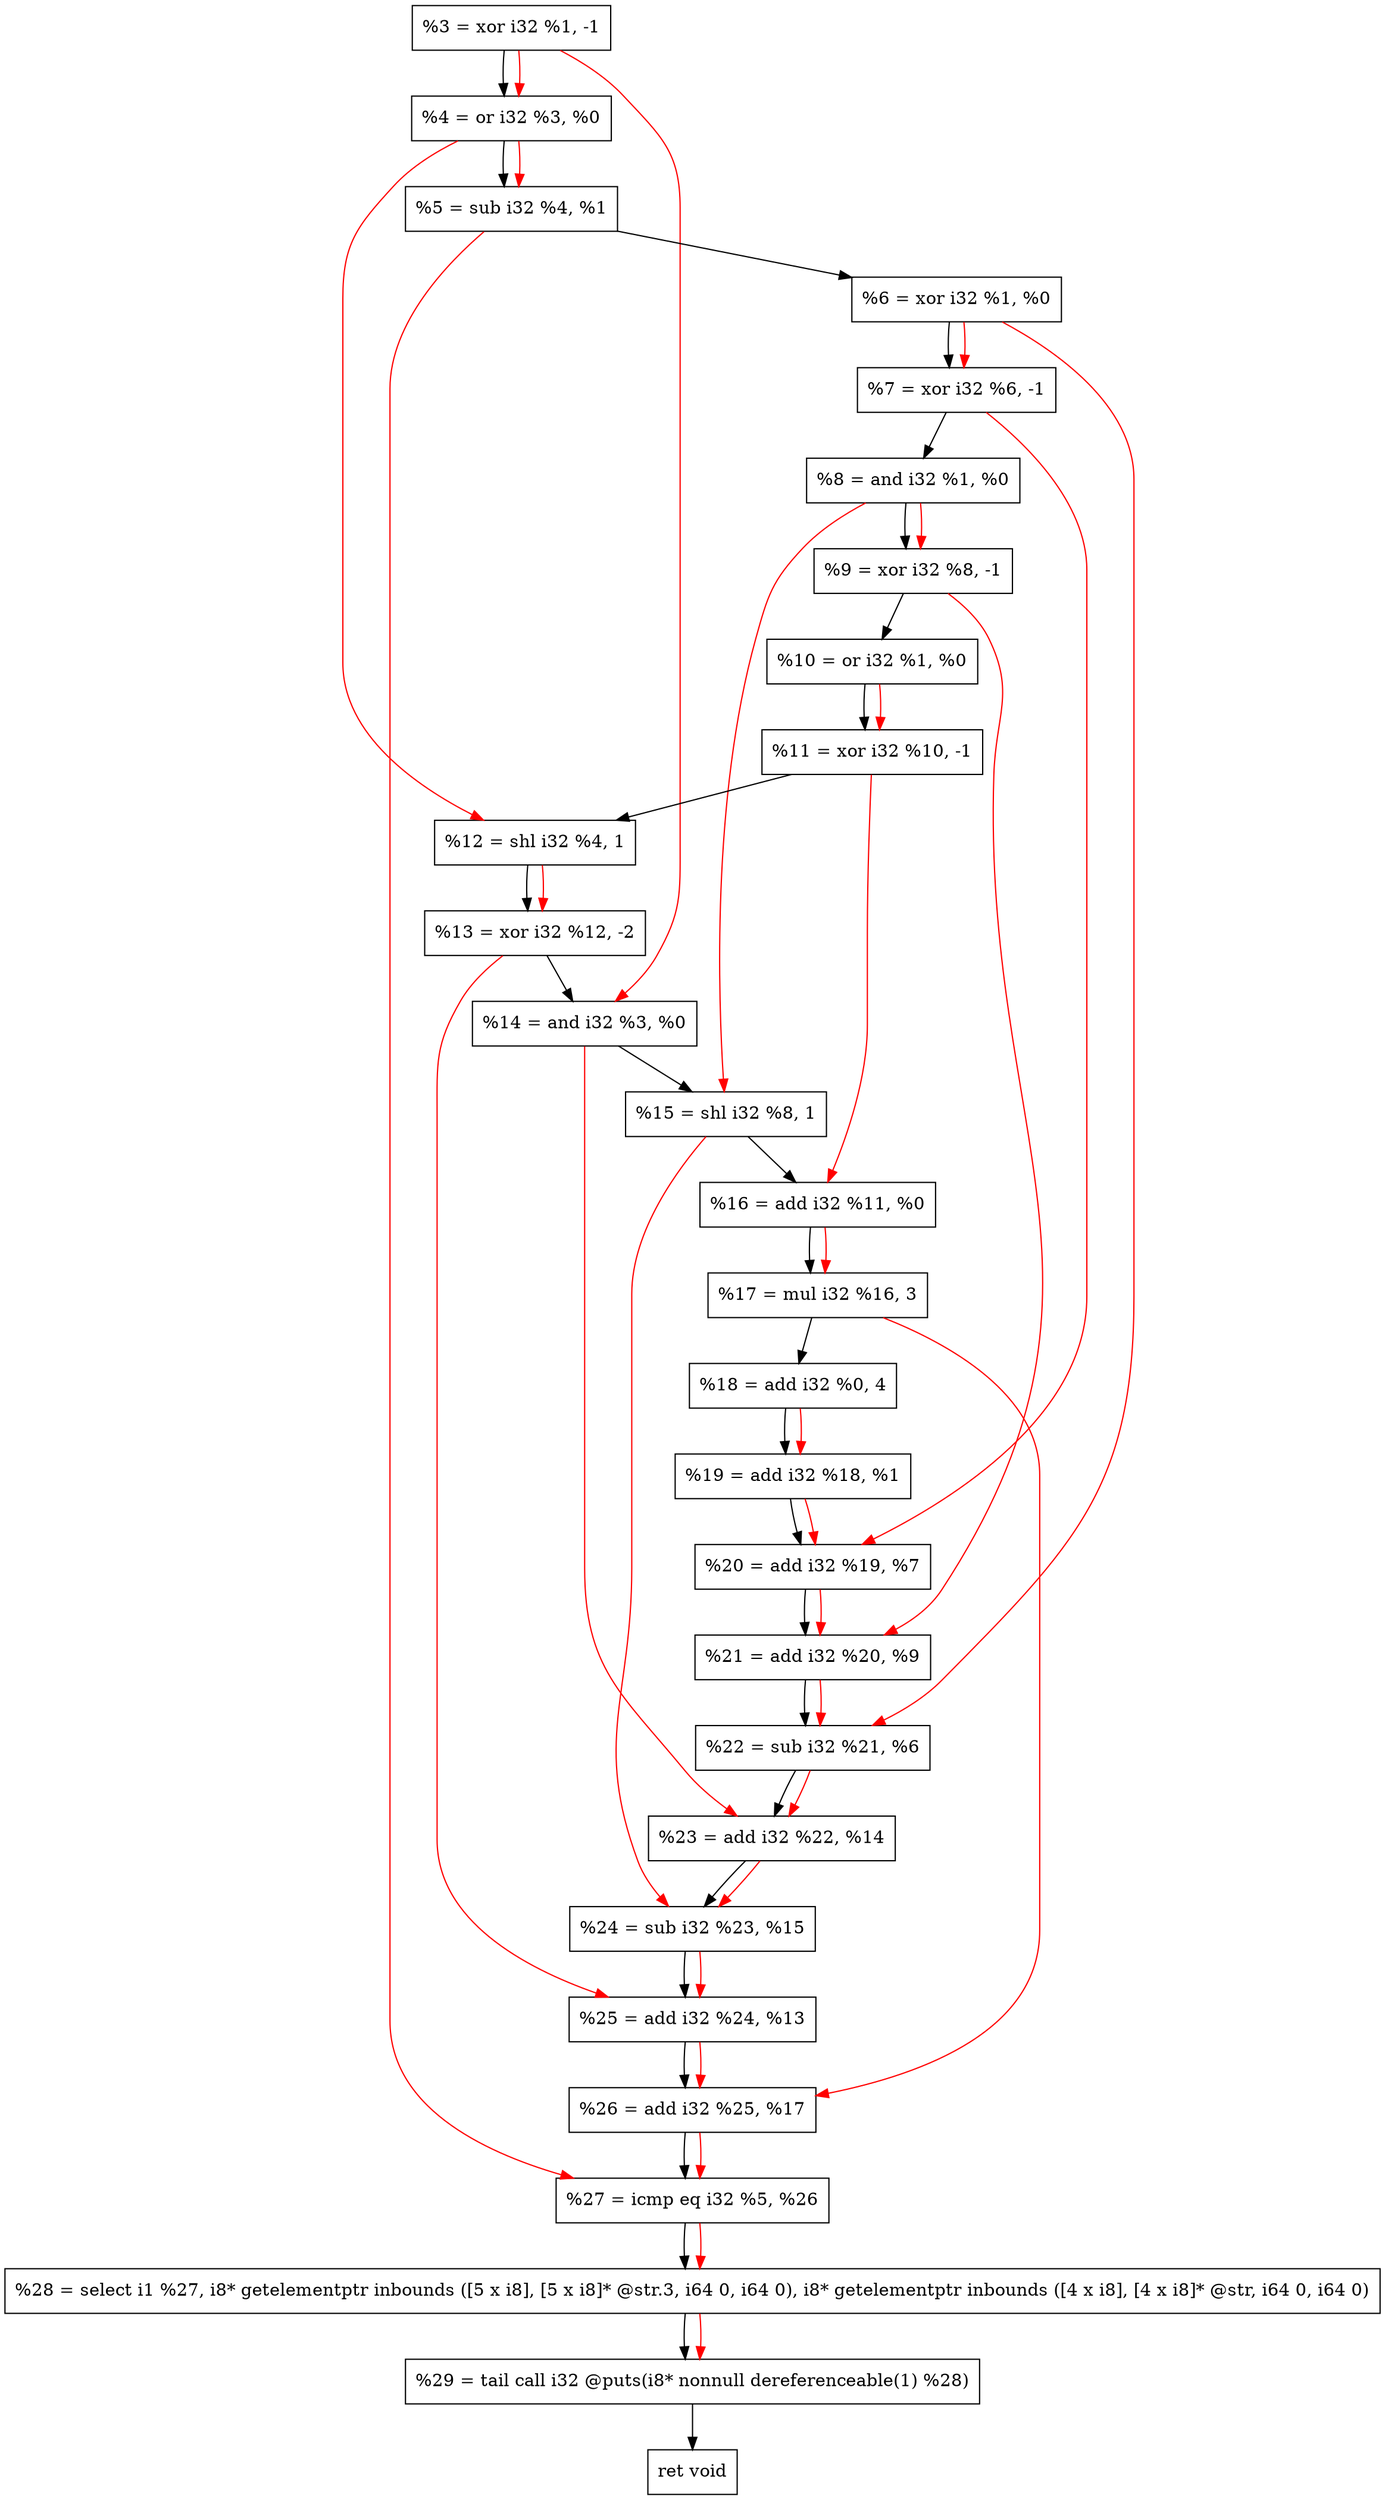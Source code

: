digraph "DFG for'crackme' function" {
	Node0xf99bb0[shape=record, label="  %3 = xor i32 %1, -1"];
	Node0xf99c20[shape=record, label="  %4 = or i32 %3, %0"];
	Node0xf99ce0[shape=record, label="  %5 = sub i32 %4, %1"];
	Node0xf99d50[shape=record, label="  %6 = xor i32 %1, %0"];
	Node0xf99dc0[shape=record, label="  %7 = xor i32 %6, -1"];
	Node0xf99e30[shape=record, label="  %8 = and i32 %1, %0"];
	Node0xf99ea0[shape=record, label="  %9 = xor i32 %8, -1"];
	Node0xf99f10[shape=record, label="  %10 = or i32 %1, %0"];
	Node0xf99f80[shape=record, label="  %11 = xor i32 %10, -1"];
	Node0xf99ff0[shape=record, label="  %12 = shl i32 %4, 1"];
	Node0xf9a090[shape=record, label="  %13 = xor i32 %12, -2"];
	Node0xf9a100[shape=record, label="  %14 = and i32 %3, %0"];
	Node0xf9a170[shape=record, label="  %15 = shl i32 %8, 1"];
	Node0xf9a1e0[shape=record, label="  %16 = add i32 %11, %0"];
	Node0xf9a280[shape=record, label="  %17 = mul i32 %16, 3"];
	Node0xf9a320[shape=record, label="  %18 = add i32 %0, 4"];
	Node0xf9a390[shape=record, label="  %19 = add i32 %18, %1"];
	Node0xf9a400[shape=record, label="  %20 = add i32 %19, %7"];
	Node0xf9a470[shape=record, label="  %21 = add i32 %20, %9"];
	Node0xf9a4e0[shape=record, label="  %22 = sub i32 %21, %6"];
	Node0xf9a550[shape=record, label="  %23 = add i32 %22, %14"];
	Node0xf9a5c0[shape=record, label="  %24 = sub i32 %23, %15"];
	Node0xf9a630[shape=record, label="  %25 = add i32 %24, %13"];
	Node0xf9a6a0[shape=record, label="  %26 = add i32 %25, %17"];
	Node0xf9a710[shape=record, label="  %27 = icmp eq i32 %5, %26"];
	Node0xf3a268[shape=record, label="  %28 = select i1 %27, i8* getelementptr inbounds ([5 x i8], [5 x i8]* @str.3, i64 0, i64 0), i8* getelementptr inbounds ([4 x i8], [4 x i8]* @str, i64 0, i64 0)"];
	Node0xf9abb0[shape=record, label="  %29 = tail call i32 @puts(i8* nonnull dereferenceable(1) %28)"];
	Node0xf9ac00[shape=record, label="  ret void"];
	Node0xf99bb0 -> Node0xf99c20;
	Node0xf99c20 -> Node0xf99ce0;
	Node0xf99ce0 -> Node0xf99d50;
	Node0xf99d50 -> Node0xf99dc0;
	Node0xf99dc0 -> Node0xf99e30;
	Node0xf99e30 -> Node0xf99ea0;
	Node0xf99ea0 -> Node0xf99f10;
	Node0xf99f10 -> Node0xf99f80;
	Node0xf99f80 -> Node0xf99ff0;
	Node0xf99ff0 -> Node0xf9a090;
	Node0xf9a090 -> Node0xf9a100;
	Node0xf9a100 -> Node0xf9a170;
	Node0xf9a170 -> Node0xf9a1e0;
	Node0xf9a1e0 -> Node0xf9a280;
	Node0xf9a280 -> Node0xf9a320;
	Node0xf9a320 -> Node0xf9a390;
	Node0xf9a390 -> Node0xf9a400;
	Node0xf9a400 -> Node0xf9a470;
	Node0xf9a470 -> Node0xf9a4e0;
	Node0xf9a4e0 -> Node0xf9a550;
	Node0xf9a550 -> Node0xf9a5c0;
	Node0xf9a5c0 -> Node0xf9a630;
	Node0xf9a630 -> Node0xf9a6a0;
	Node0xf9a6a0 -> Node0xf9a710;
	Node0xf9a710 -> Node0xf3a268;
	Node0xf3a268 -> Node0xf9abb0;
	Node0xf9abb0 -> Node0xf9ac00;
edge [color=red]
	Node0xf99bb0 -> Node0xf99c20;
	Node0xf99c20 -> Node0xf99ce0;
	Node0xf99d50 -> Node0xf99dc0;
	Node0xf99e30 -> Node0xf99ea0;
	Node0xf99f10 -> Node0xf99f80;
	Node0xf99c20 -> Node0xf99ff0;
	Node0xf99ff0 -> Node0xf9a090;
	Node0xf99bb0 -> Node0xf9a100;
	Node0xf99e30 -> Node0xf9a170;
	Node0xf99f80 -> Node0xf9a1e0;
	Node0xf9a1e0 -> Node0xf9a280;
	Node0xf9a320 -> Node0xf9a390;
	Node0xf9a390 -> Node0xf9a400;
	Node0xf99dc0 -> Node0xf9a400;
	Node0xf9a400 -> Node0xf9a470;
	Node0xf99ea0 -> Node0xf9a470;
	Node0xf9a470 -> Node0xf9a4e0;
	Node0xf99d50 -> Node0xf9a4e0;
	Node0xf9a4e0 -> Node0xf9a550;
	Node0xf9a100 -> Node0xf9a550;
	Node0xf9a550 -> Node0xf9a5c0;
	Node0xf9a170 -> Node0xf9a5c0;
	Node0xf9a5c0 -> Node0xf9a630;
	Node0xf9a090 -> Node0xf9a630;
	Node0xf9a630 -> Node0xf9a6a0;
	Node0xf9a280 -> Node0xf9a6a0;
	Node0xf99ce0 -> Node0xf9a710;
	Node0xf9a6a0 -> Node0xf9a710;
	Node0xf9a710 -> Node0xf3a268;
	Node0xf3a268 -> Node0xf9abb0;
}
